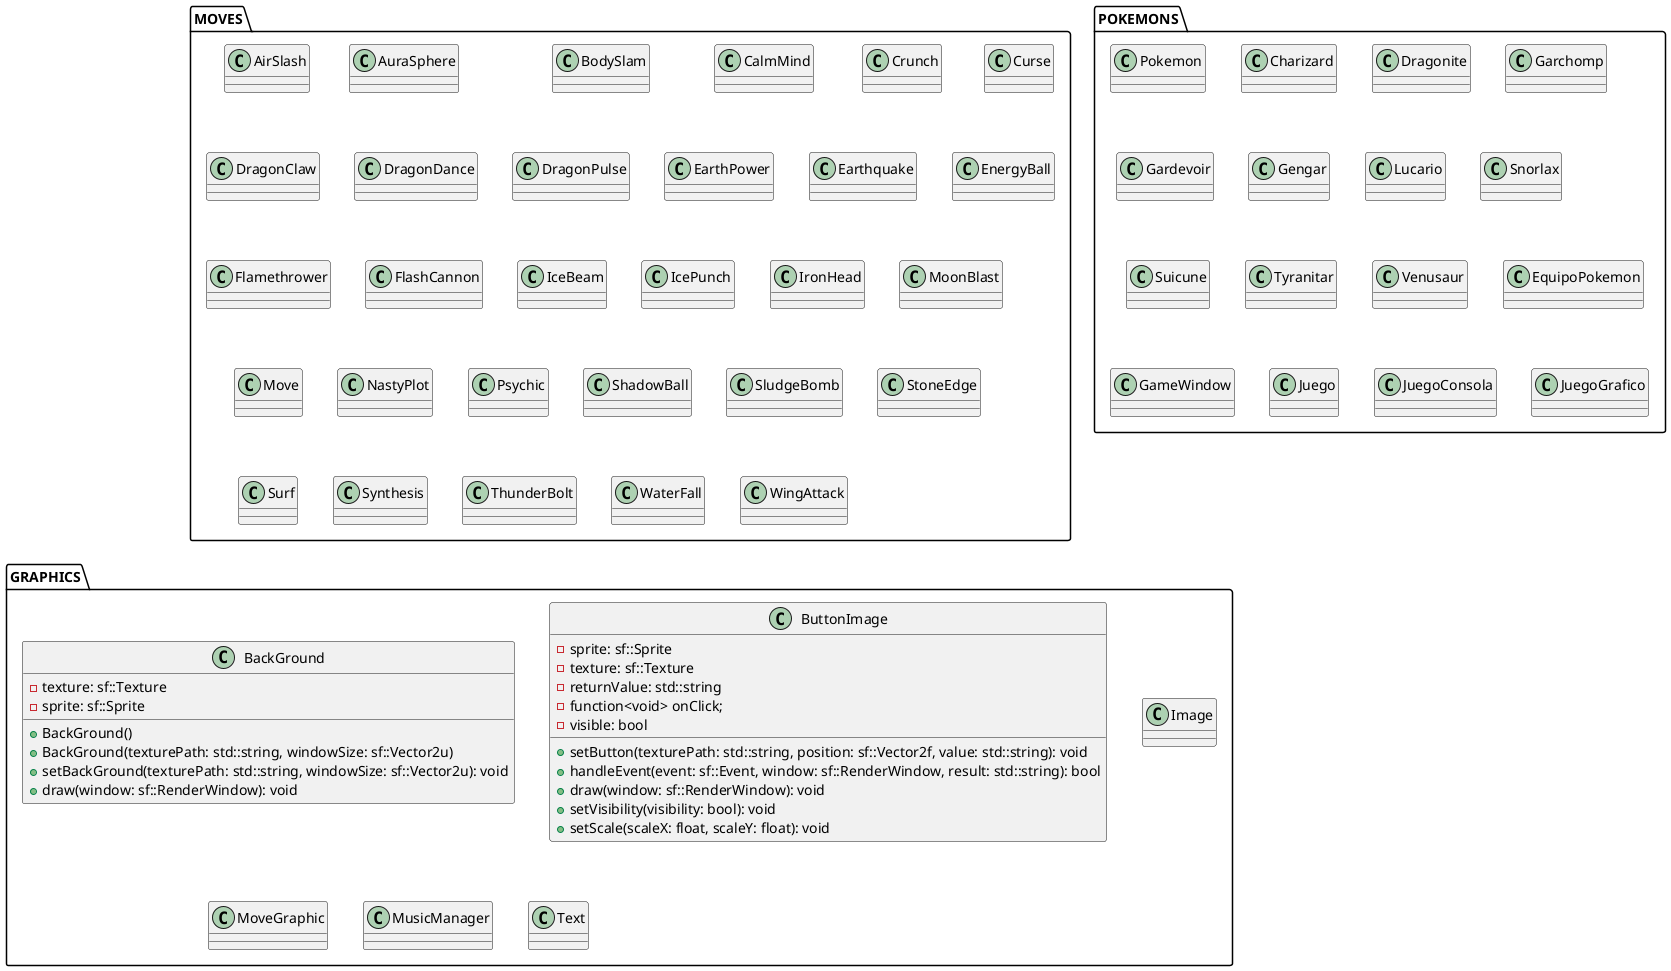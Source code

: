 @startuml diagrama

package MOVES{
    class AirSlash
    class AuraSphere
    class BodySlam
    class CalmMind
    class Crunch
    class Curse
    class DragonClaw
    class DragonDance
    class DragonPulse
    class EarthPower
    class Earthquake
    class EnergyBall 
    class Flamethrower
    class FlashCannon
    class IceBeam
    class IcePunch
    class IronHead
    class MoonBlast
    class Move{}
    class NastyPlot
    class Psychic
    class ShadowBall
    class SludgeBomb
    class StoneEdge
    class Surf
    class Synthesis
    class ThunderBolt
    class WaterFall
    class WingAttack
}


package POKEMONS{
    class Pokemon
    class Charizard
    class Dragonite
    class Garchomp
    class Gardevoir
    class Gengar
    class Lucario
    class Snorlax
    class Suicune
    class Tyranitar
    class Venusaur
    class EquipoPokemon
    class GameWindow{} 
    class Juego{}
    class JuegoConsola{}
    class JuegoGrafico{}

}

package GRAPHICS{
    class BackGround{
    - texture: sf::Texture
    - sprite: sf::Sprite

    + BackGround()     
    + BackGround(texturePath: std::string, windowSize: sf::Vector2u)
    + setBackGround(texturePath: std::string, windowSize: sf::Vector2u): void
    + draw(window: sf::RenderWindow): void
    }
    
    class ButtonImage{
    - sprite: sf::Sprite
    - texture: sf::Texture
    - returnValue: std::string
    - function<void> onClick;
    - visible: bool

    + setButton(texturePath: std::string, position: sf::Vector2f, value: std::string): void
    + handleEvent(event: sf::Event, window: sf::RenderWindow, result: std::string): bool
    + draw(window: sf::RenderWindow): void
    + setVisibility(visibility: bool): void
    + setScale(scaleX: float, scaleY: float): void

    }
    class Image
    class MoveGraphic
    class MusicManager
    class Text

}

@enduml